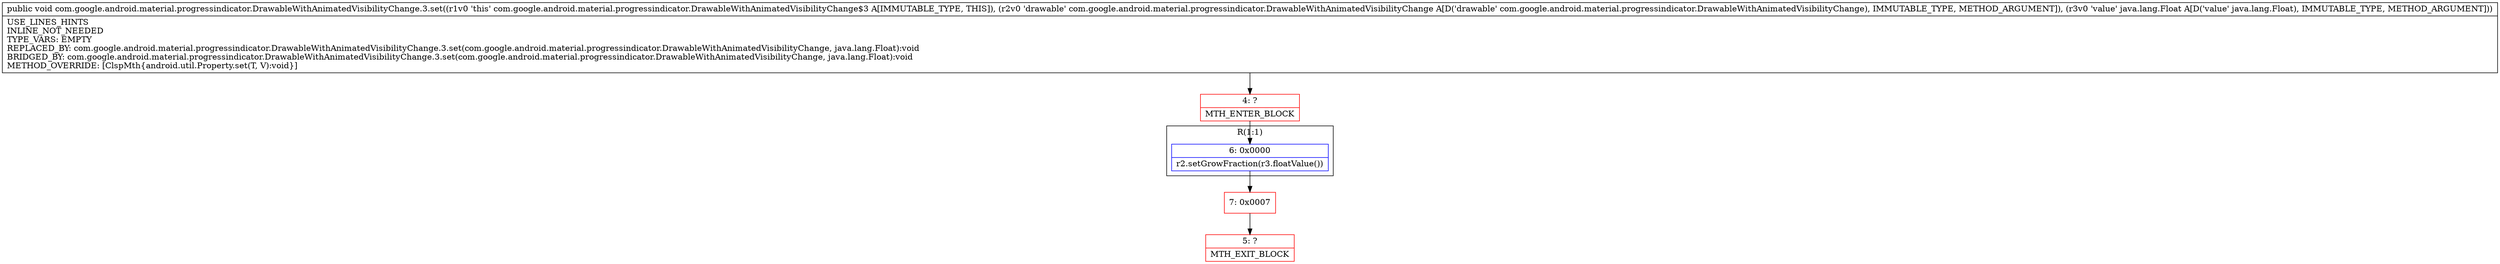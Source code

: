 digraph "CFG forcom.google.android.material.progressindicator.DrawableWithAnimatedVisibilityChange.3.set(Lcom\/google\/android\/material\/progressindicator\/DrawableWithAnimatedVisibilityChange;Ljava\/lang\/Float;)V" {
subgraph cluster_Region_2005630187 {
label = "R(1:1)";
node [shape=record,color=blue];
Node_6 [shape=record,label="{6\:\ 0x0000|r2.setGrowFraction(r3.floatValue())\l}"];
}
Node_4 [shape=record,color=red,label="{4\:\ ?|MTH_ENTER_BLOCK\l}"];
Node_7 [shape=record,color=red,label="{7\:\ 0x0007}"];
Node_5 [shape=record,color=red,label="{5\:\ ?|MTH_EXIT_BLOCK\l}"];
MethodNode[shape=record,label="{public void com.google.android.material.progressindicator.DrawableWithAnimatedVisibilityChange.3.set((r1v0 'this' com.google.android.material.progressindicator.DrawableWithAnimatedVisibilityChange$3 A[IMMUTABLE_TYPE, THIS]), (r2v0 'drawable' com.google.android.material.progressindicator.DrawableWithAnimatedVisibilityChange A[D('drawable' com.google.android.material.progressindicator.DrawableWithAnimatedVisibilityChange), IMMUTABLE_TYPE, METHOD_ARGUMENT]), (r3v0 'value' java.lang.Float A[D('value' java.lang.Float), IMMUTABLE_TYPE, METHOD_ARGUMENT]))  | USE_LINES_HINTS\lINLINE_NOT_NEEDED\lTYPE_VARS: EMPTY\lREPLACED_BY: com.google.android.material.progressindicator.DrawableWithAnimatedVisibilityChange.3.set(com.google.android.material.progressindicator.DrawableWithAnimatedVisibilityChange, java.lang.Float):void\lBRIDGED_BY: com.google.android.material.progressindicator.DrawableWithAnimatedVisibilityChange.3.set(com.google.android.material.progressindicator.DrawableWithAnimatedVisibilityChange, java.lang.Float):void\lMETHOD_OVERRIDE: [ClspMth\{android.util.Property.set(T, V):void\}]\l}"];
MethodNode -> Node_4;Node_6 -> Node_7;
Node_4 -> Node_6;
Node_7 -> Node_5;
}


